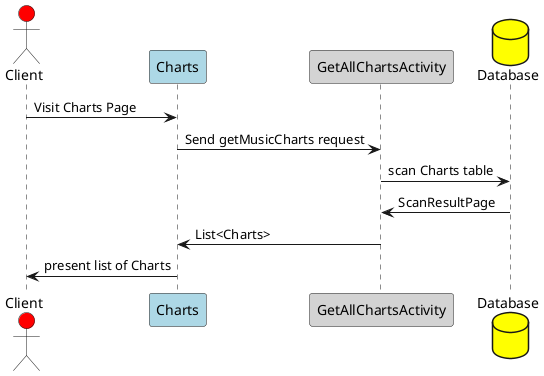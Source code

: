 @startuml

actor       Client      as Foo #Red
participant Charts      as Foo1 #LightBlue
participant GetAllChartsActivity as Foo2 #LightGrey
database    Database    as Foo3 #Yellow


Foo -> Foo1 : Visit Charts Page
Foo1 -> Foo2 : Send getMusicCharts request
Foo2 -> Foo3 : scan Charts table
Foo3 -> Foo2 : ScanResultPage
Foo2 -> Foo1 : List<Charts>
Foo1 -> Foo : present list of Charts
@enduml